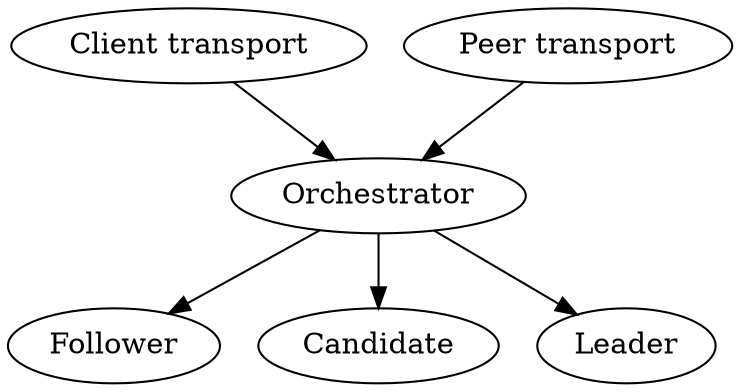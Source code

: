 digraph G {
  "Client transport" -> Orchestrator;
  "Peer transport" -> Orchestrator;
  Orchestrator -> Follower;
  Orchestrator -> Candidate;
  Orchestrator -> Leader;
}
